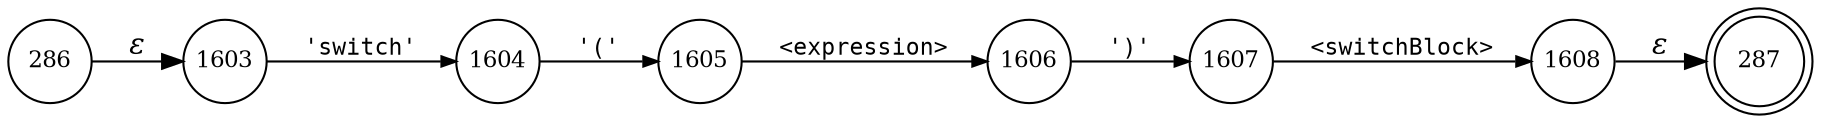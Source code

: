 digraph ATN {
rankdir=LR;
s287[fontsize=11, label="287", shape=doublecircle, fixedsize=true, width=.6];
s1603[fontsize=11,label="1603", shape=circle, fixedsize=true, width=.55, peripheries=1];
s1604[fontsize=11,label="1604", shape=circle, fixedsize=true, width=.55, peripheries=1];
s1605[fontsize=11,label="1605", shape=circle, fixedsize=true, width=.55, peripheries=1];
s1606[fontsize=11,label="1606", shape=circle, fixedsize=true, width=.55, peripheries=1];
s1607[fontsize=11,label="1607", shape=circle, fixedsize=true, width=.55, peripheries=1];
s1608[fontsize=11,label="1608", shape=circle, fixedsize=true, width=.55, peripheries=1];
s286[fontsize=11,label="286", shape=circle, fixedsize=true, width=.55, peripheries=1];
s286 -> s1603 [fontname="Times-Italic", label="&epsilon;"];
s1603 -> s1604 [fontsize=11, fontname="Courier", arrowsize=.7, label = "'switch'", arrowhead = normal];
s1604 -> s1605 [fontsize=11, fontname="Courier", arrowsize=.7, label = "'('", arrowhead = normal];
s1605 -> s1606 [fontsize=11, fontname="Courier", arrowsize=.7, label = "<expression>", arrowhead = normal];
s1606 -> s1607 [fontsize=11, fontname="Courier", arrowsize=.7, label = "')'", arrowhead = normal];
s1607 -> s1608 [fontsize=11, fontname="Courier", arrowsize=.7, label = "<switchBlock>", arrowhead = normal];
s1608 -> s287 [fontname="Times-Italic", label="&epsilon;"];
}